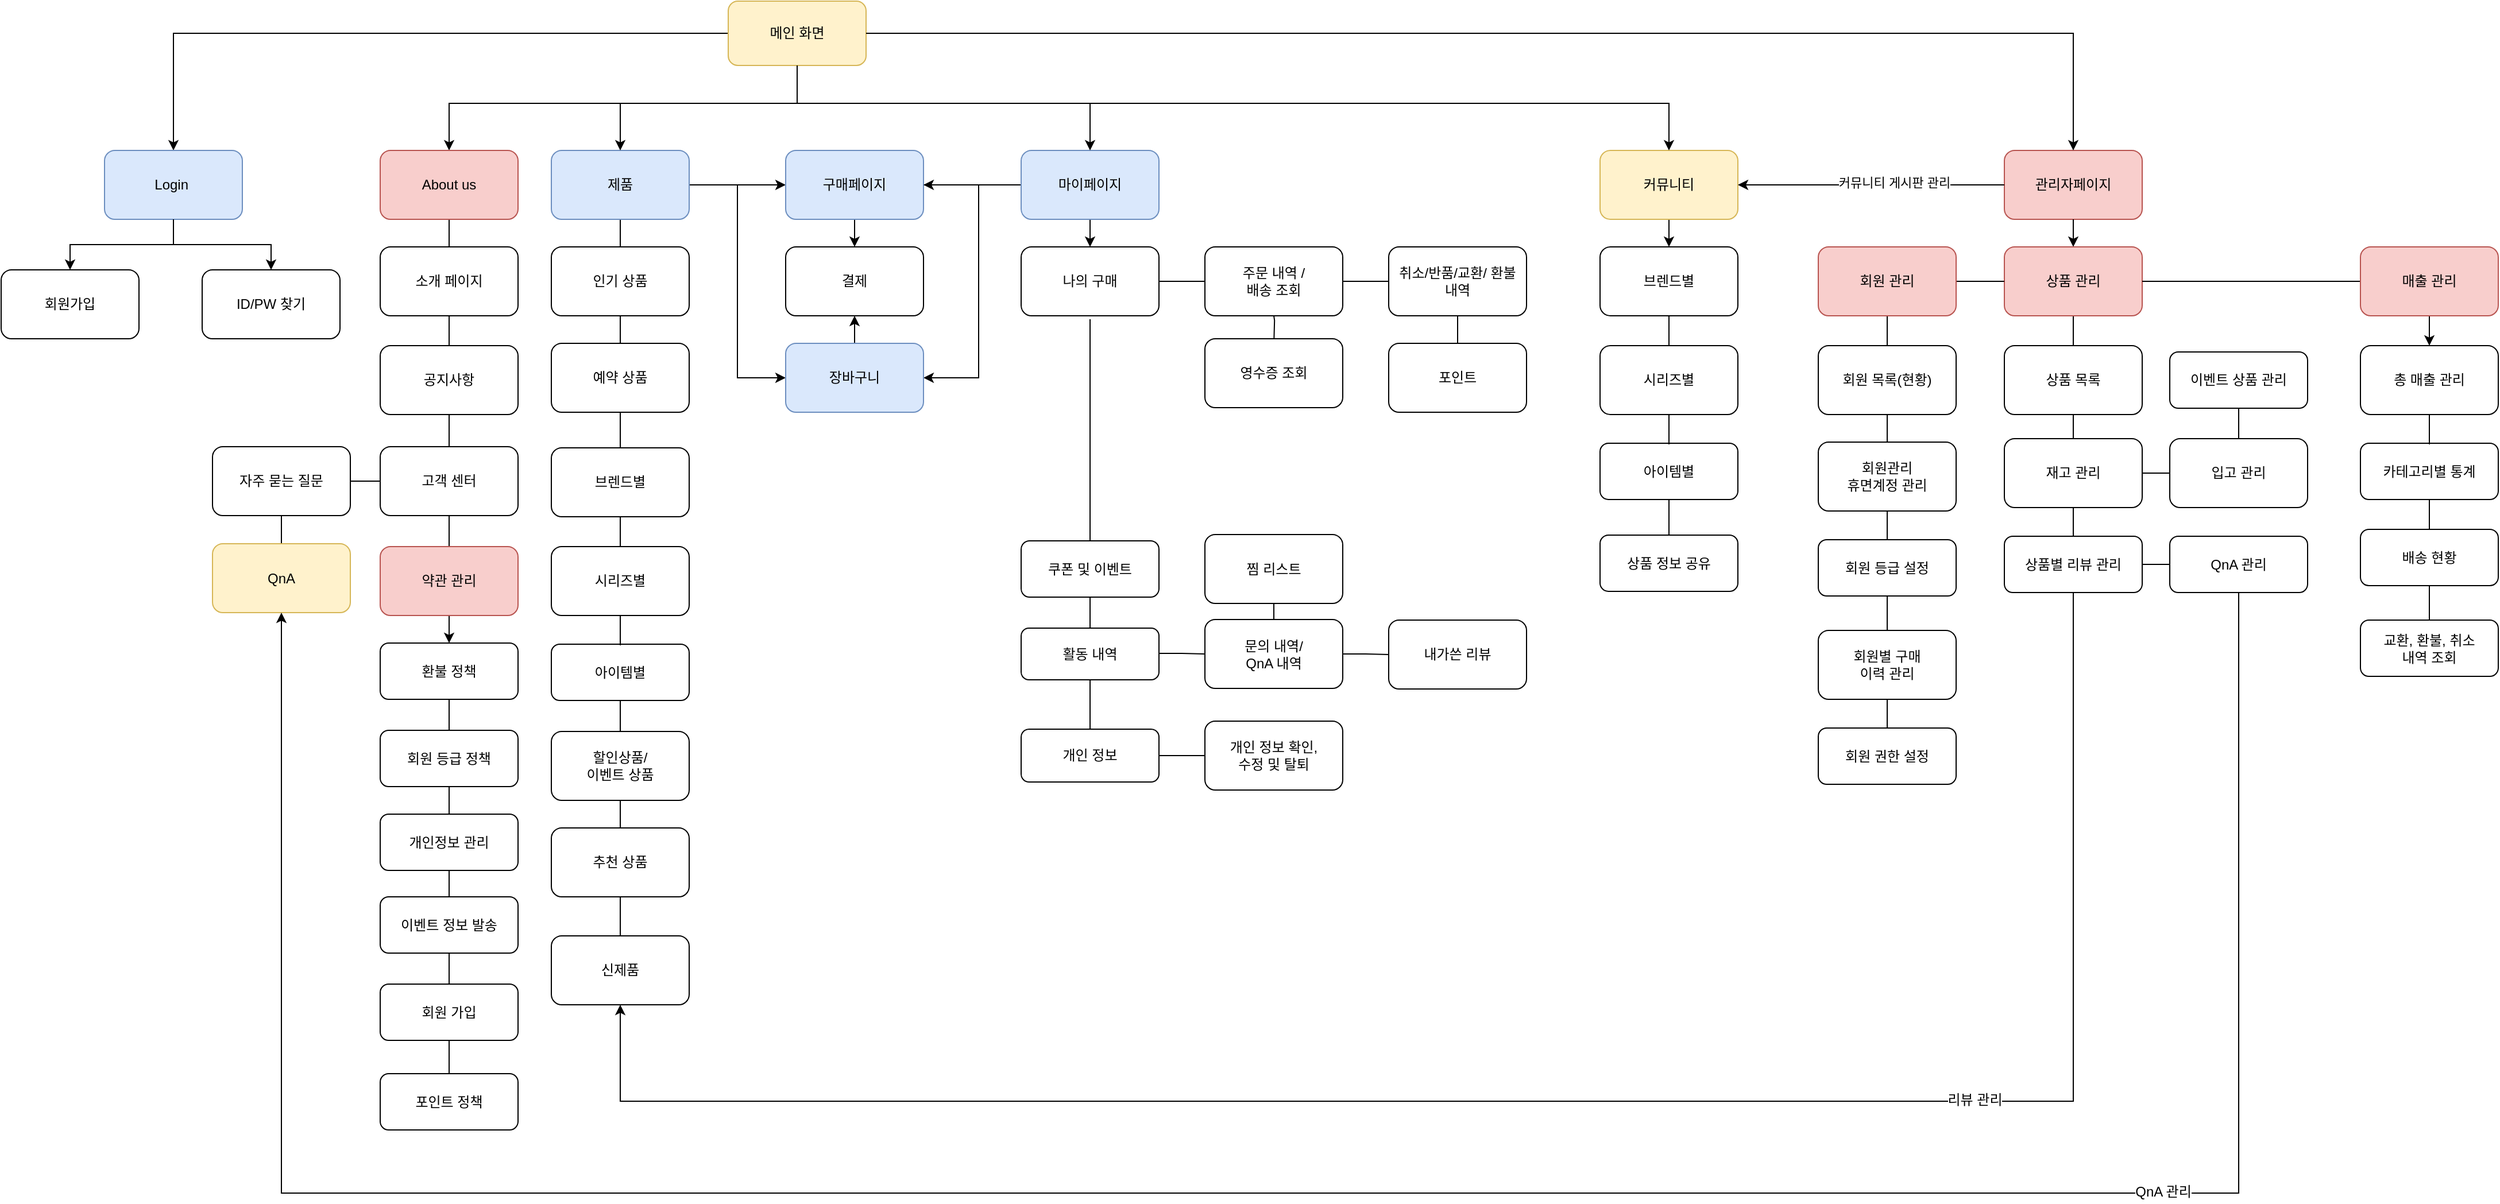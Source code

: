 <mxfile version="23.1.1" type="device">
  <diagram id="C5RBs43oDa-KdzZeNtuy" name="Page-1">
    <mxGraphModel dx="2087" dy="925" grid="0" gridSize="10" guides="1" tooltips="1" connect="1" arrows="1" fold="1" page="0" pageScale="1" pageWidth="827" pageHeight="1169" math="0" shadow="0">
      <root>
        <mxCell id="WIyWlLk6GJQsqaUBKTNV-0" />
        <mxCell id="WIyWlLk6GJQsqaUBKTNV-1" parent="WIyWlLk6GJQsqaUBKTNV-0" />
        <mxCell id="P_HiODbesMKUA33gVzKT-11" value="" style="edgeStyle=orthogonalEdgeStyle;rounded=0;orthogonalLoop=1;jettySize=auto;html=1;exitX=0;exitY=0.5;exitDx=0;exitDy=0;" edge="1" parent="WIyWlLk6GJQsqaUBKTNV-1" source="WIyWlLk6GJQsqaUBKTNV-3" target="P_HiODbesMKUA33gVzKT-0">
          <mxGeometry relative="1" as="geometry">
            <Array as="points">
              <mxPoint x="-88" y="97" />
            </Array>
          </mxGeometry>
        </mxCell>
        <mxCell id="P_HiODbesMKUA33gVzKT-32" value="" style="edgeStyle=orthogonalEdgeStyle;rounded=0;orthogonalLoop=1;jettySize=auto;html=1;entryX=0.5;entryY=0;entryDx=0;entryDy=0;" edge="1" parent="WIyWlLk6GJQsqaUBKTNV-1" source="WIyWlLk6GJQsqaUBKTNV-3" target="P_HiODbesMKUA33gVzKT-2">
          <mxGeometry relative="1" as="geometry">
            <Array as="points">
              <mxPoint x="455" y="158" />
              <mxPoint x="152" y="158" />
            </Array>
          </mxGeometry>
        </mxCell>
        <mxCell id="WIyWlLk6GJQsqaUBKTNV-3" value="메인 화면" style="rounded=1;whiteSpace=wrap;html=1;fontSize=12;glass=0;strokeWidth=1;shadow=0;fillColor=#fff2cc;strokeColor=#d6b656;" parent="WIyWlLk6GJQsqaUBKTNV-1" vertex="1">
          <mxGeometry x="395" y="69" width="120" height="56" as="geometry" />
        </mxCell>
        <mxCell id="P_HiODbesMKUA33gVzKT-8" value="" style="edgeStyle=orthogonalEdgeStyle;rounded=0;orthogonalLoop=1;jettySize=auto;html=1;entryX=0.5;entryY=0;entryDx=0;entryDy=0;" edge="1" parent="WIyWlLk6GJQsqaUBKTNV-1" source="P_HiODbesMKUA33gVzKT-0" target="P_HiODbesMKUA33gVzKT-9">
          <mxGeometry relative="1" as="geometry" />
        </mxCell>
        <mxCell id="P_HiODbesMKUA33gVzKT-0" value="Login&amp;nbsp;" style="rounded=1;whiteSpace=wrap;html=1;fillColor=#dae8fc;strokeColor=#6c8ebf;" vertex="1" parent="WIyWlLk6GJQsqaUBKTNV-1">
          <mxGeometry x="-148" y="199" width="120" height="60" as="geometry" />
        </mxCell>
        <mxCell id="P_HiODbesMKUA33gVzKT-13" value="" style="edgeStyle=orthogonalEdgeStyle;rounded=0;orthogonalLoop=1;jettySize=auto;html=1;endArrow=none;endFill=0;" edge="1" parent="WIyWlLk6GJQsqaUBKTNV-1" source="P_HiODbesMKUA33gVzKT-2" target="P_HiODbesMKUA33gVzKT-12">
          <mxGeometry relative="1" as="geometry" />
        </mxCell>
        <mxCell id="P_HiODbesMKUA33gVzKT-2" value="About us" style="rounded=1;whiteSpace=wrap;html=1;fillColor=#f8cecc;strokeColor=#b85450;" vertex="1" parent="WIyWlLk6GJQsqaUBKTNV-1">
          <mxGeometry x="92" y="199" width="120" height="60" as="geometry" />
        </mxCell>
        <mxCell id="P_HiODbesMKUA33gVzKT-24" value="" style="edgeStyle=orthogonalEdgeStyle;rounded=0;orthogonalLoop=1;jettySize=auto;html=1;entryX=0.5;entryY=0;entryDx=0;entryDy=0;endArrow=none;endFill=0;" edge="1" parent="WIyWlLk6GJQsqaUBKTNV-1" source="P_HiODbesMKUA33gVzKT-3" target="P_HiODbesMKUA33gVzKT-14">
          <mxGeometry relative="1" as="geometry" />
        </mxCell>
        <mxCell id="P_HiODbesMKUA33gVzKT-42" value="" style="edgeStyle=orthogonalEdgeStyle;rounded=0;orthogonalLoop=1;jettySize=auto;html=1;entryX=0;entryY=0.5;entryDx=0;entryDy=0;" edge="1" parent="WIyWlLk6GJQsqaUBKTNV-1" source="P_HiODbesMKUA33gVzKT-3" target="P_HiODbesMKUA33gVzKT-66">
          <mxGeometry relative="1" as="geometry" />
        </mxCell>
        <mxCell id="P_HiODbesMKUA33gVzKT-74" value="" style="edgeStyle=orthogonalEdgeStyle;rounded=0;orthogonalLoop=1;jettySize=auto;html=1;" edge="1" parent="WIyWlLk6GJQsqaUBKTNV-1" source="P_HiODbesMKUA33gVzKT-3" target="P_HiODbesMKUA33gVzKT-4">
          <mxGeometry relative="1" as="geometry" />
        </mxCell>
        <mxCell id="P_HiODbesMKUA33gVzKT-3" value="제품" style="rounded=1;whiteSpace=wrap;html=1;fillColor=#dae8fc;strokeColor=#6c8ebf;" vertex="1" parent="WIyWlLk6GJQsqaUBKTNV-1">
          <mxGeometry x="241" y="199" width="120" height="60" as="geometry" />
        </mxCell>
        <mxCell id="P_HiODbesMKUA33gVzKT-64" value="" style="edgeStyle=orthogonalEdgeStyle;rounded=0;orthogonalLoop=1;jettySize=auto;html=1;entryX=0.5;entryY=0;entryDx=0;entryDy=0;" edge="1" parent="WIyWlLk6GJQsqaUBKTNV-1" source="P_HiODbesMKUA33gVzKT-4" target="P_HiODbesMKUA33gVzKT-5">
          <mxGeometry relative="1" as="geometry" />
        </mxCell>
        <mxCell id="P_HiODbesMKUA33gVzKT-75" style="edgeStyle=orthogonalEdgeStyle;rounded=0;orthogonalLoop=1;jettySize=auto;html=1;exitX=1;exitY=0.5;exitDx=0;exitDy=0;entryX=1;entryY=0.5;entryDx=0;entryDy=0;" edge="1" parent="WIyWlLk6GJQsqaUBKTNV-1" source="P_HiODbesMKUA33gVzKT-4" target="P_HiODbesMKUA33gVzKT-66">
          <mxGeometry relative="1" as="geometry">
            <Array as="points">
              <mxPoint x="613" y="229" />
              <mxPoint x="613" y="397" />
            </Array>
          </mxGeometry>
        </mxCell>
        <mxCell id="P_HiODbesMKUA33gVzKT-4" value="구매페이지" style="rounded=1;whiteSpace=wrap;html=1;fillColor=#dae8fc;strokeColor=#6c8ebf;" vertex="1" parent="WIyWlLk6GJQsqaUBKTNV-1">
          <mxGeometry x="445" y="199" width="120" height="60" as="geometry" />
        </mxCell>
        <mxCell id="P_HiODbesMKUA33gVzKT-5" value="결제" style="rounded=1;whiteSpace=wrap;html=1;" vertex="1" parent="WIyWlLk6GJQsqaUBKTNV-1">
          <mxGeometry x="445" y="283" width="120" height="60" as="geometry" />
        </mxCell>
        <mxCell id="P_HiODbesMKUA33gVzKT-6" value="관리자페이지" style="rounded=1;whiteSpace=wrap;html=1;fillColor=#f8cecc;strokeColor=#b85450;" vertex="1" parent="WIyWlLk6GJQsqaUBKTNV-1">
          <mxGeometry x="1506" y="199" width="120" height="60" as="geometry" />
        </mxCell>
        <mxCell id="P_HiODbesMKUA33gVzKT-7" value="회원가입" style="rounded=1;whiteSpace=wrap;html=1;" vertex="1" parent="WIyWlLk6GJQsqaUBKTNV-1">
          <mxGeometry x="-238" y="303" width="120" height="60" as="geometry" />
        </mxCell>
        <mxCell id="P_HiODbesMKUA33gVzKT-9" value="ID/PW 찾기" style="rounded=1;whiteSpace=wrap;html=1;" vertex="1" parent="WIyWlLk6GJQsqaUBKTNV-1">
          <mxGeometry x="-63" y="303" width="120" height="60" as="geometry" />
        </mxCell>
        <mxCell id="P_HiODbesMKUA33gVzKT-10" value="" style="edgeStyle=orthogonalEdgeStyle;rounded=0;orthogonalLoop=1;jettySize=auto;html=1;exitX=0.5;exitY=1;exitDx=0;exitDy=0;" edge="1" parent="WIyWlLk6GJQsqaUBKTNV-1" source="P_HiODbesMKUA33gVzKT-0" target="P_HiODbesMKUA33gVzKT-7">
          <mxGeometry relative="1" as="geometry">
            <mxPoint x="-78" y="269" as="sourcePoint" />
            <mxPoint x="7" y="349" as="targetPoint" />
          </mxGeometry>
        </mxCell>
        <mxCell id="P_HiODbesMKUA33gVzKT-21" value="" style="edgeStyle=orthogonalEdgeStyle;rounded=0;orthogonalLoop=1;jettySize=auto;html=1;endArrow=none;endFill=0;" edge="1" parent="WIyWlLk6GJQsqaUBKTNV-1" source="P_HiODbesMKUA33gVzKT-12" target="P_HiODbesMKUA33gVzKT-20">
          <mxGeometry relative="1" as="geometry" />
        </mxCell>
        <mxCell id="P_HiODbesMKUA33gVzKT-12" value="소개 페이지" style="rounded=1;whiteSpace=wrap;html=1;" vertex="1" parent="WIyWlLk6GJQsqaUBKTNV-1">
          <mxGeometry x="92" y="283" width="120" height="60" as="geometry" />
        </mxCell>
        <mxCell id="P_HiODbesMKUA33gVzKT-31" value="" style="edgeStyle=orthogonalEdgeStyle;rounded=0;orthogonalLoop=1;jettySize=auto;html=1;entryX=0.5;entryY=0;entryDx=0;entryDy=0;endArrow=none;endFill=0;" edge="1" parent="WIyWlLk6GJQsqaUBKTNV-1" source="P_HiODbesMKUA33gVzKT-14" target="P_HiODbesMKUA33gVzKT-15">
          <mxGeometry relative="1" as="geometry">
            <mxPoint x="301" y="374" as="targetPoint" />
          </mxGeometry>
        </mxCell>
        <mxCell id="P_HiODbesMKUA33gVzKT-14" value="인기 상품" style="rounded=1;whiteSpace=wrap;html=1;" vertex="1" parent="WIyWlLk6GJQsqaUBKTNV-1">
          <mxGeometry x="241" y="283" width="120" height="60" as="geometry" />
        </mxCell>
        <mxCell id="P_HiODbesMKUA33gVzKT-25" value="" style="edgeStyle=orthogonalEdgeStyle;rounded=0;orthogonalLoop=1;jettySize=auto;html=1;entryX=0.5;entryY=0;entryDx=0;entryDy=0;endArrow=none;endFill=0;" edge="1" parent="WIyWlLk6GJQsqaUBKTNV-1" source="P_HiODbesMKUA33gVzKT-15" target="P_HiODbesMKUA33gVzKT-16">
          <mxGeometry relative="1" as="geometry" />
        </mxCell>
        <mxCell id="P_HiODbesMKUA33gVzKT-15" value="예약 상품" style="rounded=1;whiteSpace=wrap;html=1;" vertex="1" parent="WIyWlLk6GJQsqaUBKTNV-1">
          <mxGeometry x="241" y="367" width="120" height="60" as="geometry" />
        </mxCell>
        <mxCell id="P_HiODbesMKUA33gVzKT-35" value="" style="edgeStyle=orthogonalEdgeStyle;rounded=0;orthogonalLoop=1;jettySize=auto;html=1;endArrow=none;endFill=0;" edge="1" parent="WIyWlLk6GJQsqaUBKTNV-1" source="P_HiODbesMKUA33gVzKT-16" target="P_HiODbesMKUA33gVzKT-34">
          <mxGeometry relative="1" as="geometry" />
        </mxCell>
        <mxCell id="P_HiODbesMKUA33gVzKT-16" value="브렌드별" style="rounded=1;whiteSpace=wrap;html=1;" vertex="1" parent="WIyWlLk6GJQsqaUBKTNV-1">
          <mxGeometry x="241" y="458" width="120" height="60" as="geometry" />
        </mxCell>
        <mxCell id="P_HiODbesMKUA33gVzKT-29" value="" style="edgeStyle=orthogonalEdgeStyle;rounded=0;orthogonalLoop=1;jettySize=auto;html=1;entryX=0.5;entryY=0;entryDx=0;entryDy=0;endArrow=none;endFill=0;" edge="1" parent="WIyWlLk6GJQsqaUBKTNV-1" source="P_HiODbesMKUA33gVzKT-17" target="P_HiODbesMKUA33gVzKT-18">
          <mxGeometry relative="1" as="geometry" />
        </mxCell>
        <mxCell id="P_HiODbesMKUA33gVzKT-17" value="아이템별" style="rounded=1;whiteSpace=wrap;html=1;" vertex="1" parent="WIyWlLk6GJQsqaUBKTNV-1">
          <mxGeometry x="241" y="629" width="120" height="49" as="geometry" />
        </mxCell>
        <mxCell id="P_HiODbesMKUA33gVzKT-30" value="" style="edgeStyle=orthogonalEdgeStyle;rounded=0;orthogonalLoop=1;jettySize=auto;html=1;endArrow=none;endFill=0;" edge="1" parent="WIyWlLk6GJQsqaUBKTNV-1" source="P_HiODbesMKUA33gVzKT-18" target="P_HiODbesMKUA33gVzKT-19">
          <mxGeometry relative="1" as="geometry" />
        </mxCell>
        <mxCell id="P_HiODbesMKUA33gVzKT-18" value="할인상품/&lt;br&gt;이벤트 상품" style="rounded=1;whiteSpace=wrap;html=1;" vertex="1" parent="WIyWlLk6GJQsqaUBKTNV-1">
          <mxGeometry x="241" y="705" width="120" height="60" as="geometry" />
        </mxCell>
        <mxCell id="P_HiODbesMKUA33gVzKT-158" value="" style="edgeStyle=orthogonalEdgeStyle;rounded=0;orthogonalLoop=1;jettySize=auto;html=1;endArrow=none;endFill=0;" edge="1" parent="WIyWlLk6GJQsqaUBKTNV-1" source="P_HiODbesMKUA33gVzKT-19" target="P_HiODbesMKUA33gVzKT-157">
          <mxGeometry relative="1" as="geometry" />
        </mxCell>
        <mxCell id="P_HiODbesMKUA33gVzKT-19" value="추천 상품" style="rounded=1;whiteSpace=wrap;html=1;" vertex="1" parent="WIyWlLk6GJQsqaUBKTNV-1">
          <mxGeometry x="241" y="789" width="120" height="60" as="geometry" />
        </mxCell>
        <mxCell id="P_HiODbesMKUA33gVzKT-23" value="" style="edgeStyle=orthogonalEdgeStyle;rounded=0;orthogonalLoop=1;jettySize=auto;html=1;endArrow=none;endFill=0;" edge="1" parent="WIyWlLk6GJQsqaUBKTNV-1" source="P_HiODbesMKUA33gVzKT-20" target="P_HiODbesMKUA33gVzKT-22">
          <mxGeometry relative="1" as="geometry" />
        </mxCell>
        <mxCell id="P_HiODbesMKUA33gVzKT-20" value="공지사항" style="rounded=1;whiteSpace=wrap;html=1;" vertex="1" parent="WIyWlLk6GJQsqaUBKTNV-1">
          <mxGeometry x="92" y="369" width="120" height="60" as="geometry" />
        </mxCell>
        <mxCell id="P_HiODbesMKUA33gVzKT-177" value="" style="edgeStyle=orthogonalEdgeStyle;rounded=0;orthogonalLoop=1;jettySize=auto;html=1;endArrow=none;endFill=0;" edge="1" parent="WIyWlLk6GJQsqaUBKTNV-1" source="P_HiODbesMKUA33gVzKT-22" target="P_HiODbesMKUA33gVzKT-176">
          <mxGeometry relative="1" as="geometry" />
        </mxCell>
        <mxCell id="P_HiODbesMKUA33gVzKT-197" value="" style="edgeStyle=orthogonalEdgeStyle;rounded=0;orthogonalLoop=1;jettySize=auto;html=1;entryX=0.5;entryY=0;entryDx=0;entryDy=0;endArrow=none;endFill=0;" edge="1" parent="WIyWlLk6GJQsqaUBKTNV-1" source="P_HiODbesMKUA33gVzKT-22" target="P_HiODbesMKUA33gVzKT-129">
          <mxGeometry relative="1" as="geometry" />
        </mxCell>
        <mxCell id="P_HiODbesMKUA33gVzKT-22" value="고객 센터" style="rounded=1;whiteSpace=wrap;html=1;" vertex="1" parent="WIyWlLk6GJQsqaUBKTNV-1">
          <mxGeometry x="92" y="457" width="120" height="60" as="geometry" />
        </mxCell>
        <mxCell id="P_HiODbesMKUA33gVzKT-33" value="" style="edgeStyle=orthogonalEdgeStyle;rounded=0;orthogonalLoop=1;jettySize=auto;html=1;entryX=0.5;entryY=0;entryDx=0;entryDy=0;exitX=0.5;exitY=1;exitDx=0;exitDy=0;" edge="1" parent="WIyWlLk6GJQsqaUBKTNV-1" source="WIyWlLk6GJQsqaUBKTNV-3" target="P_HiODbesMKUA33gVzKT-3">
          <mxGeometry relative="1" as="geometry">
            <mxPoint x="465" y="135" as="sourcePoint" />
            <mxPoint x="162" y="209" as="targetPoint" />
            <Array as="points">
              <mxPoint x="455" y="158" />
              <mxPoint x="301" y="158" />
            </Array>
          </mxGeometry>
        </mxCell>
        <mxCell id="P_HiODbesMKUA33gVzKT-39" value="" style="edgeStyle=orthogonalEdgeStyle;rounded=0;orthogonalLoop=1;jettySize=auto;html=1;endArrow=none;endFill=0;" edge="1" parent="WIyWlLk6GJQsqaUBKTNV-1" source="P_HiODbesMKUA33gVzKT-34">
          <mxGeometry relative="1" as="geometry">
            <mxPoint x="301" y="630" as="targetPoint" />
          </mxGeometry>
        </mxCell>
        <mxCell id="P_HiODbesMKUA33gVzKT-34" value="시리즈별" style="rounded=1;whiteSpace=wrap;html=1;" vertex="1" parent="WIyWlLk6GJQsqaUBKTNV-1">
          <mxGeometry x="241" y="544" width="120" height="60" as="geometry" />
        </mxCell>
        <mxCell id="P_HiODbesMKUA33gVzKT-44" value="" style="edgeStyle=orthogonalEdgeStyle;rounded=0;orthogonalLoop=1;jettySize=auto;html=1;exitX=1;exitY=0.5;exitDx=0;exitDy=0;entryX=0.5;entryY=0;entryDx=0;entryDy=0;" edge="1" parent="WIyWlLk6GJQsqaUBKTNV-1" source="WIyWlLk6GJQsqaUBKTNV-3" target="P_HiODbesMKUA33gVzKT-6">
          <mxGeometry relative="1" as="geometry">
            <mxPoint x="405" y="107" as="sourcePoint" />
            <mxPoint x="720" y="186" as="targetPoint" />
            <Array as="points">
              <mxPoint x="1566" y="97" />
            </Array>
          </mxGeometry>
        </mxCell>
        <mxCell id="P_HiODbesMKUA33gVzKT-47" value="" style="edgeStyle=orthogonalEdgeStyle;rounded=0;orthogonalLoop=1;jettySize=auto;html=1;entryX=0.5;entryY=0;entryDx=0;entryDy=0;" edge="1" source="P_HiODbesMKUA33gVzKT-48" target="P_HiODbesMKUA33gVzKT-50" parent="WIyWlLk6GJQsqaUBKTNV-1">
          <mxGeometry relative="1" as="geometry" />
        </mxCell>
        <mxCell id="P_HiODbesMKUA33gVzKT-63" value="" style="edgeStyle=orthogonalEdgeStyle;rounded=0;orthogonalLoop=1;jettySize=auto;html=1;" edge="1" parent="WIyWlLk6GJQsqaUBKTNV-1" source="P_HiODbesMKUA33gVzKT-48" target="P_HiODbesMKUA33gVzKT-4">
          <mxGeometry relative="1" as="geometry" />
        </mxCell>
        <mxCell id="P_HiODbesMKUA33gVzKT-48" value="마이페이지" style="rounded=1;whiteSpace=wrap;html=1;fillColor=#dae8fc;strokeColor=#6c8ebf;" vertex="1" parent="WIyWlLk6GJQsqaUBKTNV-1">
          <mxGeometry x="650" y="199" width="120" height="60" as="geometry" />
        </mxCell>
        <mxCell id="P_HiODbesMKUA33gVzKT-49" value="" style="edgeStyle=orthogonalEdgeStyle;rounded=0;orthogonalLoop=1;jettySize=auto;html=1;endArrow=none;endFill=0;" edge="1" parent="WIyWlLk6GJQsqaUBKTNV-1">
          <mxGeometry relative="1" as="geometry">
            <mxPoint x="710" y="346" as="sourcePoint" />
            <mxPoint x="710" y="540" as="targetPoint" />
          </mxGeometry>
        </mxCell>
        <mxCell id="P_HiODbesMKUA33gVzKT-76" value="" style="edgeStyle=orthogonalEdgeStyle;rounded=0;orthogonalLoop=1;jettySize=auto;html=1;endArrow=none;endFill=0;" edge="1" parent="WIyWlLk6GJQsqaUBKTNV-1" source="P_HiODbesMKUA33gVzKT-50" target="P_HiODbesMKUA33gVzKT-71">
          <mxGeometry relative="1" as="geometry" />
        </mxCell>
        <mxCell id="P_HiODbesMKUA33gVzKT-50" value="나의 구매" style="rounded=1;whiteSpace=wrap;html=1;" vertex="1" parent="WIyWlLk6GJQsqaUBKTNV-1">
          <mxGeometry x="650" y="283" width="120" height="60" as="geometry" />
        </mxCell>
        <mxCell id="P_HiODbesMKUA33gVzKT-80" value="" style="edgeStyle=orthogonalEdgeStyle;rounded=0;orthogonalLoop=1;jettySize=auto;html=1;endArrow=none;endFill=0;" edge="1" parent="WIyWlLk6GJQsqaUBKTNV-1" target="P_HiODbesMKUA33gVzKT-71">
          <mxGeometry relative="1" as="geometry">
            <mxPoint x="870.059" y="367" as="sourcePoint" />
          </mxGeometry>
        </mxCell>
        <mxCell id="P_HiODbesMKUA33gVzKT-79" value="" style="edgeStyle=orthogonalEdgeStyle;rounded=0;orthogonalLoop=1;jettySize=auto;html=1;endArrow=none;endFill=0;" edge="1" parent="WIyWlLk6GJQsqaUBKTNV-1" source="P_HiODbesMKUA33gVzKT-54" target="P_HiODbesMKUA33gVzKT-72">
          <mxGeometry relative="1" as="geometry" />
        </mxCell>
        <mxCell id="P_HiODbesMKUA33gVzKT-54" value="포인트" style="rounded=1;whiteSpace=wrap;html=1;" vertex="1" parent="WIyWlLk6GJQsqaUBKTNV-1">
          <mxGeometry x="970" y="367" width="120" height="60" as="geometry" />
        </mxCell>
        <mxCell id="P_HiODbesMKUA33gVzKT-55" value="" style="edgeStyle=orthogonalEdgeStyle;rounded=0;orthogonalLoop=1;jettySize=auto;html=1;entryX=0.5;entryY=0;entryDx=0;entryDy=0;endArrow=none;endFill=0;" edge="1" source="P_HiODbesMKUA33gVzKT-56" target="P_HiODbesMKUA33gVzKT-58" parent="WIyWlLk6GJQsqaUBKTNV-1">
          <mxGeometry relative="1" as="geometry" />
        </mxCell>
        <mxCell id="P_HiODbesMKUA33gVzKT-56" value="쿠폰 및 이벤트" style="rounded=1;whiteSpace=wrap;html=1;" vertex="1" parent="WIyWlLk6GJQsqaUBKTNV-1">
          <mxGeometry x="650" y="539" width="120" height="49" as="geometry" />
        </mxCell>
        <mxCell id="P_HiODbesMKUA33gVzKT-57" value="" style="edgeStyle=orthogonalEdgeStyle;rounded=0;orthogonalLoop=1;jettySize=auto;html=1;endArrow=none;endFill=0;" edge="1" source="P_HiODbesMKUA33gVzKT-58" target="P_HiODbesMKUA33gVzKT-59" parent="WIyWlLk6GJQsqaUBKTNV-1">
          <mxGeometry relative="1" as="geometry" />
        </mxCell>
        <mxCell id="P_HiODbesMKUA33gVzKT-58" value="활동 내역" style="rounded=1;whiteSpace=wrap;html=1;" vertex="1" parent="WIyWlLk6GJQsqaUBKTNV-1">
          <mxGeometry x="650" y="615" width="120" height="45" as="geometry" />
        </mxCell>
        <mxCell id="P_HiODbesMKUA33gVzKT-59" value="개인 정보" style="rounded=1;whiteSpace=wrap;html=1;" vertex="1" parent="WIyWlLk6GJQsqaUBKTNV-1">
          <mxGeometry x="650" y="703" width="120" height="46" as="geometry" />
        </mxCell>
        <mxCell id="P_HiODbesMKUA33gVzKT-61" value="영수증 조회" style="rounded=1;whiteSpace=wrap;html=1;" vertex="1" parent="WIyWlLk6GJQsqaUBKTNV-1">
          <mxGeometry x="810" y="363" width="120" height="60" as="geometry" />
        </mxCell>
        <mxCell id="P_HiODbesMKUA33gVzKT-62" value="" style="edgeStyle=orthogonalEdgeStyle;rounded=0;orthogonalLoop=1;jettySize=auto;html=1;entryX=0.5;entryY=0;entryDx=0;entryDy=0;exitX=0.5;exitY=1;exitDx=0;exitDy=0;" edge="1" target="P_HiODbesMKUA33gVzKT-48" parent="WIyWlLk6GJQsqaUBKTNV-1" source="WIyWlLk6GJQsqaUBKTNV-3">
          <mxGeometry relative="1" as="geometry">
            <mxPoint x="864" y="125" as="sourcePoint" />
            <mxPoint x="571" y="209" as="targetPoint" />
            <Array as="points">
              <mxPoint x="455" y="158" />
              <mxPoint x="710" y="158" />
            </Array>
          </mxGeometry>
        </mxCell>
        <mxCell id="P_HiODbesMKUA33gVzKT-73" value="" style="edgeStyle=orthogonalEdgeStyle;rounded=0;orthogonalLoop=1;jettySize=auto;html=1;entryX=0.5;entryY=1;entryDx=0;entryDy=0;" edge="1" parent="WIyWlLk6GJQsqaUBKTNV-1" source="P_HiODbesMKUA33gVzKT-66" target="P_HiODbesMKUA33gVzKT-5">
          <mxGeometry relative="1" as="geometry">
            <mxPoint x="505.059" y="345" as="targetPoint" />
          </mxGeometry>
        </mxCell>
        <mxCell id="P_HiODbesMKUA33gVzKT-66" value="장바구니" style="rounded=1;whiteSpace=wrap;html=1;fillColor=#dae8fc;strokeColor=#6c8ebf;" vertex="1" parent="WIyWlLk6GJQsqaUBKTNV-1">
          <mxGeometry x="445" y="367" width="120" height="60" as="geometry" />
        </mxCell>
        <mxCell id="P_HiODbesMKUA33gVzKT-77" value="" style="edgeStyle=orthogonalEdgeStyle;rounded=0;orthogonalLoop=1;jettySize=auto;html=1;endArrow=none;endFill=0;" edge="1" parent="WIyWlLk6GJQsqaUBKTNV-1" source="P_HiODbesMKUA33gVzKT-71" target="P_HiODbesMKUA33gVzKT-72">
          <mxGeometry relative="1" as="geometry" />
        </mxCell>
        <mxCell id="P_HiODbesMKUA33gVzKT-71" value="주문 내역 /&lt;br&gt;배송 조회" style="rounded=1;whiteSpace=wrap;html=1;" vertex="1" parent="WIyWlLk6GJQsqaUBKTNV-1">
          <mxGeometry x="810" y="283" width="120" height="60" as="geometry" />
        </mxCell>
        <mxCell id="P_HiODbesMKUA33gVzKT-72" value="취소/반품/교환/ 환불&lt;br style=&quot;border-color: var(--border-color);&quot;&gt;내역" style="rounded=1;whiteSpace=wrap;html=1;" vertex="1" parent="WIyWlLk6GJQsqaUBKTNV-1">
          <mxGeometry x="970" y="283" width="120" height="60" as="geometry" />
        </mxCell>
        <mxCell id="P_HiODbesMKUA33gVzKT-84" value="" style="edgeStyle=orthogonalEdgeStyle;rounded=0;orthogonalLoop=1;jettySize=auto;html=1;endArrow=none;endFill=0;" edge="1" source="P_HiODbesMKUA33gVzKT-85" target="P_HiODbesMKUA33gVzKT-91" parent="WIyWlLk6GJQsqaUBKTNV-1">
          <mxGeometry relative="1" as="geometry" />
        </mxCell>
        <mxCell id="P_HiODbesMKUA33gVzKT-85" value="찜 리스트" style="rounded=1;whiteSpace=wrap;html=1;" vertex="1" parent="WIyWlLk6GJQsqaUBKTNV-1">
          <mxGeometry x="810" y="533.5" width="120" height="60" as="geometry" />
        </mxCell>
        <mxCell id="P_HiODbesMKUA33gVzKT-90" value="" style="edgeStyle=orthogonalEdgeStyle;rounded=0;orthogonalLoop=1;jettySize=auto;html=1;endArrow=none;endFill=0;" edge="1" source="P_HiODbesMKUA33gVzKT-91" target="P_HiODbesMKUA33gVzKT-92" parent="WIyWlLk6GJQsqaUBKTNV-1">
          <mxGeometry relative="1" as="geometry" />
        </mxCell>
        <mxCell id="P_HiODbesMKUA33gVzKT-91" value="문의 내역/&lt;br&gt;QnA 내역" style="rounded=1;whiteSpace=wrap;html=1;" vertex="1" parent="WIyWlLk6GJQsqaUBKTNV-1">
          <mxGeometry x="810" y="607.5" width="120" height="60" as="geometry" />
        </mxCell>
        <mxCell id="P_HiODbesMKUA33gVzKT-92" value="내가쓴 리뷰" style="rounded=1;whiteSpace=wrap;html=1;" vertex="1" parent="WIyWlLk6GJQsqaUBKTNV-1">
          <mxGeometry x="970" y="608" width="120" height="60" as="geometry" />
        </mxCell>
        <mxCell id="P_HiODbesMKUA33gVzKT-93" value="" style="edgeStyle=orthogonalEdgeStyle;rounded=0;orthogonalLoop=1;jettySize=auto;html=1;endArrow=none;endFill=0;entryX=0;entryY=0.5;entryDx=0;entryDy=0;" edge="1" target="P_HiODbesMKUA33gVzKT-91" parent="WIyWlLk6GJQsqaUBKTNV-1">
          <mxGeometry relative="1" as="geometry">
            <mxPoint x="770" y="637" as="sourcePoint" />
            <mxPoint x="810" y="637" as="targetPoint" />
            <Array as="points">
              <mxPoint x="790" y="637" />
              <mxPoint x="810" y="638" />
            </Array>
          </mxGeometry>
        </mxCell>
        <mxCell id="P_HiODbesMKUA33gVzKT-99" value="" style="edgeStyle=orthogonalEdgeStyle;rounded=0;orthogonalLoop=1;jettySize=auto;html=1;endArrow=none;endFill=0;" edge="1" parent="WIyWlLk6GJQsqaUBKTNV-1">
          <mxGeometry relative="1" as="geometry">
            <mxPoint x="810" y="726.008" as="sourcePoint" />
            <mxPoint x="770" y="726.008" as="targetPoint" />
            <Array as="points">
              <mxPoint x="790" y="726" />
              <mxPoint x="790" y="726" />
            </Array>
          </mxGeometry>
        </mxCell>
        <mxCell id="P_HiODbesMKUA33gVzKT-97" value="개인 정보 확인,&lt;br&gt;수정 및 탈퇴" style="rounded=1;whiteSpace=wrap;html=1;" vertex="1" parent="WIyWlLk6GJQsqaUBKTNV-1">
          <mxGeometry x="810" y="696" width="120" height="60" as="geometry" />
        </mxCell>
        <mxCell id="P_HiODbesMKUA33gVzKT-111" value="" style="edgeStyle=orthogonalEdgeStyle;rounded=0;orthogonalLoop=1;jettySize=auto;html=1;entryX=0.5;entryY=0;entryDx=0;entryDy=0;" edge="1" parent="WIyWlLk6GJQsqaUBKTNV-1" source="P_HiODbesMKUA33gVzKT-100" target="P_HiODbesMKUA33gVzKT-103">
          <mxGeometry relative="1" as="geometry" />
        </mxCell>
        <mxCell id="P_HiODbesMKUA33gVzKT-100" value="커뮤니티" style="rounded=1;whiteSpace=wrap;html=1;fillColor=#fff2cc;strokeColor=#d6b656;" vertex="1" parent="WIyWlLk6GJQsqaUBKTNV-1">
          <mxGeometry x="1154" y="199" width="120" height="60" as="geometry" />
        </mxCell>
        <mxCell id="P_HiODbesMKUA33gVzKT-101" value="" style="edgeStyle=orthogonalEdgeStyle;rounded=0;orthogonalLoop=1;jettySize=auto;html=1;entryX=0.5;entryY=0;entryDx=0;entryDy=0;exitX=0.5;exitY=1;exitDx=0;exitDy=0;" edge="1" parent="WIyWlLk6GJQsqaUBKTNV-1" source="WIyWlLk6GJQsqaUBKTNV-3" target="P_HiODbesMKUA33gVzKT-100">
          <mxGeometry relative="1" as="geometry">
            <mxPoint x="455" y="115" as="sourcePoint" />
            <mxPoint x="720" y="199" as="targetPoint" />
            <Array as="points">
              <mxPoint x="455" y="158" />
              <mxPoint x="1214" y="158" />
            </Array>
          </mxGeometry>
        </mxCell>
        <mxCell id="P_HiODbesMKUA33gVzKT-102" value="" style="edgeStyle=orthogonalEdgeStyle;rounded=0;orthogonalLoop=1;jettySize=auto;html=1;endArrow=none;endFill=0;" edge="1" source="P_HiODbesMKUA33gVzKT-103" target="P_HiODbesMKUA33gVzKT-110" parent="WIyWlLk6GJQsqaUBKTNV-1">
          <mxGeometry relative="1" as="geometry" />
        </mxCell>
        <mxCell id="P_HiODbesMKUA33gVzKT-103" value="브렌드별" style="rounded=1;whiteSpace=wrap;html=1;" vertex="1" parent="WIyWlLk6GJQsqaUBKTNV-1">
          <mxGeometry x="1154" y="283" width="120" height="60" as="geometry" />
        </mxCell>
        <mxCell id="P_HiODbesMKUA33gVzKT-154" value="" style="edgeStyle=orthogonalEdgeStyle;rounded=0;orthogonalLoop=1;jettySize=auto;html=1;endArrow=none;endFill=0;" edge="1" parent="WIyWlLk6GJQsqaUBKTNV-1" source="P_HiODbesMKUA33gVzKT-105" target="P_HiODbesMKUA33gVzKT-153">
          <mxGeometry relative="1" as="geometry" />
        </mxCell>
        <mxCell id="P_HiODbesMKUA33gVzKT-105" value="아이템별" style="rounded=1;whiteSpace=wrap;html=1;" vertex="1" parent="WIyWlLk6GJQsqaUBKTNV-1">
          <mxGeometry x="1154" y="454" width="120" height="49" as="geometry" />
        </mxCell>
        <mxCell id="P_HiODbesMKUA33gVzKT-109" value="" style="edgeStyle=orthogonalEdgeStyle;rounded=0;orthogonalLoop=1;jettySize=auto;html=1;endArrow=none;endFill=0;" edge="1" source="P_HiODbesMKUA33gVzKT-110" parent="WIyWlLk6GJQsqaUBKTNV-1">
          <mxGeometry relative="1" as="geometry">
            <mxPoint x="1214" y="455" as="targetPoint" />
          </mxGeometry>
        </mxCell>
        <mxCell id="P_HiODbesMKUA33gVzKT-110" value="시리즈별" style="rounded=1;whiteSpace=wrap;html=1;" vertex="1" parent="WIyWlLk6GJQsqaUBKTNV-1">
          <mxGeometry x="1154" y="369" width="120" height="60" as="geometry" />
        </mxCell>
        <mxCell id="P_HiODbesMKUA33gVzKT-112" value="" style="edgeStyle=orthogonalEdgeStyle;rounded=0;orthogonalLoop=1;jettySize=auto;html=1;entryX=0.5;entryY=0;entryDx=0;entryDy=0;" edge="1" target="P_HiODbesMKUA33gVzKT-117" parent="WIyWlLk6GJQsqaUBKTNV-1">
          <mxGeometry relative="1" as="geometry">
            <mxPoint x="1566" y="259" as="sourcePoint" />
          </mxGeometry>
        </mxCell>
        <mxCell id="P_HiODbesMKUA33gVzKT-113" value="" style="edgeStyle=orthogonalEdgeStyle;rounded=0;orthogonalLoop=1;jettySize=auto;html=1;endArrow=none;endFill=0;" edge="1" source="P_HiODbesMKUA33gVzKT-117" target="P_HiODbesMKUA33gVzKT-116" parent="WIyWlLk6GJQsqaUBKTNV-1">
          <mxGeometry relative="1" as="geometry" />
        </mxCell>
        <mxCell id="P_HiODbesMKUA33gVzKT-145" value="" style="edgeStyle=orthogonalEdgeStyle;rounded=0;orthogonalLoop=1;jettySize=auto;html=1;entryX=0;entryY=0.5;entryDx=0;entryDy=0;endArrow=none;endFill=0;" edge="1" parent="WIyWlLk6GJQsqaUBKTNV-1" source="P_HiODbesMKUA33gVzKT-114" target="P_HiODbesMKUA33gVzKT-135">
          <mxGeometry relative="1" as="geometry" />
        </mxCell>
        <mxCell id="P_HiODbesMKUA33gVzKT-114" value="상품별 리뷰 관리" style="rounded=1;whiteSpace=wrap;html=1;" vertex="1" parent="WIyWlLk6GJQsqaUBKTNV-1">
          <mxGeometry x="1506" y="535" width="120" height="49" as="geometry" />
        </mxCell>
        <mxCell id="P_HiODbesMKUA33gVzKT-116" value="상품 목록" style="rounded=1;whiteSpace=wrap;html=1;" vertex="1" parent="WIyWlLk6GJQsqaUBKTNV-1">
          <mxGeometry x="1506" y="369" width="120" height="60" as="geometry" />
        </mxCell>
        <mxCell id="P_HiODbesMKUA33gVzKT-117" value="상품 관리" style="rounded=1;whiteSpace=wrap;html=1;fillColor=#f8cecc;strokeColor=#b85450;" vertex="1" parent="WIyWlLk6GJQsqaUBKTNV-1">
          <mxGeometry x="1506" y="283" width="120" height="60" as="geometry" />
        </mxCell>
        <mxCell id="P_HiODbesMKUA33gVzKT-119" value="" style="edgeStyle=orthogonalEdgeStyle;rounded=0;orthogonalLoop=1;jettySize=auto;html=1;endArrow=none;endFill=0;" edge="1" source="P_HiODbesMKUA33gVzKT-123" target="P_HiODbesMKUA33gVzKT-122" parent="WIyWlLk6GJQsqaUBKTNV-1">
          <mxGeometry relative="1" as="geometry" />
        </mxCell>
        <mxCell id="P_HiODbesMKUA33gVzKT-160" value="" style="edgeStyle=orthogonalEdgeStyle;rounded=0;orthogonalLoop=1;jettySize=auto;html=1;endArrow=none;endFill=0;" edge="1" parent="WIyWlLk6GJQsqaUBKTNV-1" source="P_HiODbesMKUA33gVzKT-122" target="P_HiODbesMKUA33gVzKT-156">
          <mxGeometry relative="1" as="geometry" />
        </mxCell>
        <mxCell id="P_HiODbesMKUA33gVzKT-122" value="회원 목록(현황)" style="rounded=1;whiteSpace=wrap;html=1;" vertex="1" parent="WIyWlLk6GJQsqaUBKTNV-1">
          <mxGeometry x="1344" y="369" width="120" height="60" as="geometry" />
        </mxCell>
        <mxCell id="P_HiODbesMKUA33gVzKT-132" value="" style="edgeStyle=orthogonalEdgeStyle;rounded=0;orthogonalLoop=1;jettySize=auto;html=1;endArrow=none;endFill=0;" edge="1" parent="WIyWlLk6GJQsqaUBKTNV-1" source="P_HiODbesMKUA33gVzKT-123" target="P_HiODbesMKUA33gVzKT-117">
          <mxGeometry relative="1" as="geometry" />
        </mxCell>
        <mxCell id="P_HiODbesMKUA33gVzKT-123" value="회원 관리" style="rounded=1;whiteSpace=wrap;html=1;fillColor=#f8cecc;strokeColor=#b85450;" vertex="1" parent="WIyWlLk6GJQsqaUBKTNV-1">
          <mxGeometry x="1344" y="283" width="120" height="60" as="geometry" />
        </mxCell>
        <mxCell id="P_HiODbesMKUA33gVzKT-124" value="" style="edgeStyle=orthogonalEdgeStyle;rounded=0;orthogonalLoop=1;jettySize=auto;html=1;endArrow=classic;endFill=1;" edge="1" source="P_HiODbesMKUA33gVzKT-128" target="P_HiODbesMKUA33gVzKT-127" parent="WIyWlLk6GJQsqaUBKTNV-1">
          <mxGeometry relative="1" as="geometry" />
        </mxCell>
        <mxCell id="P_HiODbesMKUA33gVzKT-146" value="" style="edgeStyle=orthogonalEdgeStyle;rounded=0;orthogonalLoop=1;jettySize=auto;html=1;entryX=0.5;entryY=0;entryDx=0;entryDy=0;endArrow=none;endFill=0;" edge="1" parent="WIyWlLk6GJQsqaUBKTNV-1" source="P_HiODbesMKUA33gVzKT-125" target="P_HiODbesMKUA33gVzKT-137">
          <mxGeometry relative="1" as="geometry" />
        </mxCell>
        <mxCell id="P_HiODbesMKUA33gVzKT-125" value="카테고리별 통계" style="rounded=1;whiteSpace=wrap;html=1;" vertex="1" parent="WIyWlLk6GJQsqaUBKTNV-1">
          <mxGeometry x="1816" y="454" width="120" height="49" as="geometry" />
        </mxCell>
        <mxCell id="P_HiODbesMKUA33gVzKT-126" value="" style="edgeStyle=orthogonalEdgeStyle;rounded=0;orthogonalLoop=1;jettySize=auto;html=1;endArrow=none;endFill=0;" edge="1" source="P_HiODbesMKUA33gVzKT-127" parent="WIyWlLk6GJQsqaUBKTNV-1">
          <mxGeometry relative="1" as="geometry">
            <mxPoint x="1876" y="455" as="targetPoint" />
          </mxGeometry>
        </mxCell>
        <mxCell id="P_HiODbesMKUA33gVzKT-127" value="총 매출 관리" style="rounded=1;whiteSpace=wrap;html=1;" vertex="1" parent="WIyWlLk6GJQsqaUBKTNV-1">
          <mxGeometry x="1816" y="369" width="120" height="60" as="geometry" />
        </mxCell>
        <mxCell id="P_HiODbesMKUA33gVzKT-133" value="" style="edgeStyle=orthogonalEdgeStyle;rounded=0;orthogonalLoop=1;jettySize=auto;html=1;endArrow=none;endFill=0;" edge="1" parent="WIyWlLk6GJQsqaUBKTNV-1" source="P_HiODbesMKUA33gVzKT-128" target="P_HiODbesMKUA33gVzKT-117">
          <mxGeometry relative="1" as="geometry" />
        </mxCell>
        <mxCell id="P_HiODbesMKUA33gVzKT-128" value="매출 관리" style="rounded=1;whiteSpace=wrap;html=1;fillColor=#f8cecc;strokeColor=#b85450;" vertex="1" parent="WIyWlLk6GJQsqaUBKTNV-1">
          <mxGeometry x="1816" y="283" width="120" height="60" as="geometry" />
        </mxCell>
        <mxCell id="P_HiODbesMKUA33gVzKT-189" value="" style="edgeStyle=orthogonalEdgeStyle;rounded=0;orthogonalLoop=1;jettySize=auto;html=1;entryX=0.5;entryY=0;entryDx=0;entryDy=0;" edge="1" parent="WIyWlLk6GJQsqaUBKTNV-1" source="P_HiODbesMKUA33gVzKT-129" target="P_HiODbesMKUA33gVzKT-143">
          <mxGeometry relative="1" as="geometry">
            <mxPoint x="152" y="631" as="targetPoint" />
          </mxGeometry>
        </mxCell>
        <mxCell id="P_HiODbesMKUA33gVzKT-129" value="약관 관리" style="rounded=1;whiteSpace=wrap;html=1;fillColor=#f8cecc;strokeColor=#b85450;" vertex="1" parent="WIyWlLk6GJQsqaUBKTNV-1">
          <mxGeometry x="92" y="544" width="120" height="60" as="geometry" />
        </mxCell>
        <mxCell id="P_HiODbesMKUA33gVzKT-135" value="QnA 관리" style="rounded=1;whiteSpace=wrap;html=1;" vertex="1" parent="WIyWlLk6GJQsqaUBKTNV-1">
          <mxGeometry x="1650" y="535" width="120" height="49" as="geometry" />
        </mxCell>
        <mxCell id="P_HiODbesMKUA33gVzKT-137" value="배송 현황" style="rounded=1;whiteSpace=wrap;html=1;" vertex="1" parent="WIyWlLk6GJQsqaUBKTNV-1">
          <mxGeometry x="1816" y="529" width="120" height="49" as="geometry" />
        </mxCell>
        <mxCell id="P_HiODbesMKUA33gVzKT-198" value="" style="edgeStyle=orthogonalEdgeStyle;rounded=0;orthogonalLoop=1;jettySize=auto;html=1;endArrow=none;endFill=0;" edge="1" parent="WIyWlLk6GJQsqaUBKTNV-1" source="P_HiODbesMKUA33gVzKT-138" target="P_HiODbesMKUA33gVzKT-167">
          <mxGeometry relative="1" as="geometry" />
        </mxCell>
        <mxCell id="P_HiODbesMKUA33gVzKT-138" value="이벤트 상품 관리" style="rounded=1;whiteSpace=wrap;html=1;" vertex="1" parent="WIyWlLk6GJQsqaUBKTNV-1">
          <mxGeometry x="1650" y="374.5" width="120" height="49" as="geometry" />
        </mxCell>
        <mxCell id="P_HiODbesMKUA33gVzKT-152" value="" style="edgeStyle=orthogonalEdgeStyle;rounded=0;orthogonalLoop=1;jettySize=auto;html=1;endArrow=none;endFill=0;entryX=0.5;entryY=1;entryDx=0;entryDy=0;" edge="1" parent="WIyWlLk6GJQsqaUBKTNV-1" source="P_HiODbesMKUA33gVzKT-140" target="P_HiODbesMKUA33gVzKT-137">
          <mxGeometry relative="1" as="geometry" />
        </mxCell>
        <mxCell id="P_HiODbesMKUA33gVzKT-140" value="교환, 환불, 취소 &lt;br&gt;내역 조회" style="rounded=1;whiteSpace=wrap;html=1;" vertex="1" parent="WIyWlLk6GJQsqaUBKTNV-1">
          <mxGeometry x="1816" y="608" width="120" height="49" as="geometry" />
        </mxCell>
        <mxCell id="P_HiODbesMKUA33gVzKT-190" value="" style="edgeStyle=orthogonalEdgeStyle;rounded=0;orthogonalLoop=1;jettySize=auto;html=1;entryX=0.5;entryY=0;entryDx=0;entryDy=0;endArrow=none;endFill=0;" edge="1" parent="WIyWlLk6GJQsqaUBKTNV-1" source="P_HiODbesMKUA33gVzKT-143" target="P_HiODbesMKUA33gVzKT-182">
          <mxGeometry relative="1" as="geometry" />
        </mxCell>
        <mxCell id="P_HiODbesMKUA33gVzKT-143" value="환불 정책" style="rounded=1;whiteSpace=wrap;html=1;" vertex="1" parent="WIyWlLk6GJQsqaUBKTNV-1">
          <mxGeometry x="92" y="628" width="120" height="49" as="geometry" />
        </mxCell>
        <mxCell id="P_HiODbesMKUA33gVzKT-153" value="상품 정보 공유" style="rounded=1;whiteSpace=wrap;html=1;" vertex="1" parent="WIyWlLk6GJQsqaUBKTNV-1">
          <mxGeometry x="1154" y="534" width="120" height="49" as="geometry" />
        </mxCell>
        <mxCell id="P_HiODbesMKUA33gVzKT-161" value="" style="edgeStyle=orthogonalEdgeStyle;rounded=0;orthogonalLoop=1;jettySize=auto;html=1;endArrow=none;endFill=0;" edge="1" parent="WIyWlLk6GJQsqaUBKTNV-1" source="P_HiODbesMKUA33gVzKT-156" target="P_HiODbesMKUA33gVzKT-159">
          <mxGeometry relative="1" as="geometry" />
        </mxCell>
        <mxCell id="P_HiODbesMKUA33gVzKT-164" value="" style="edgeStyle=orthogonalEdgeStyle;rounded=0;orthogonalLoop=1;jettySize=auto;html=1;endArrow=none;endFill=0;" edge="1" parent="WIyWlLk6GJQsqaUBKTNV-1" source="P_HiODbesMKUA33gVzKT-156" target="P_HiODbesMKUA33gVzKT-162">
          <mxGeometry relative="1" as="geometry" />
        </mxCell>
        <mxCell id="P_HiODbesMKUA33gVzKT-156" value="회원관리&lt;br&gt;휴면계정 관리" style="rounded=1;whiteSpace=wrap;html=1;" vertex="1" parent="WIyWlLk6GJQsqaUBKTNV-1">
          <mxGeometry x="1344" y="453" width="120" height="60" as="geometry" />
        </mxCell>
        <mxCell id="P_HiODbesMKUA33gVzKT-157" value="신제품" style="rounded=1;whiteSpace=wrap;html=1;" vertex="1" parent="WIyWlLk6GJQsqaUBKTNV-1">
          <mxGeometry x="241" y="883" width="120" height="60" as="geometry" />
        </mxCell>
        <mxCell id="P_HiODbesMKUA33gVzKT-165" value="" style="edgeStyle=orthogonalEdgeStyle;rounded=0;orthogonalLoop=1;jettySize=auto;html=1;endArrow=none;endFill=0;" edge="1" parent="WIyWlLk6GJQsqaUBKTNV-1" source="P_HiODbesMKUA33gVzKT-159" target="P_HiODbesMKUA33gVzKT-163">
          <mxGeometry relative="1" as="geometry" />
        </mxCell>
        <mxCell id="P_HiODbesMKUA33gVzKT-159" value="회원별 구매 &lt;br&gt;이력 관리" style="rounded=1;whiteSpace=wrap;html=1;" vertex="1" parent="WIyWlLk6GJQsqaUBKTNV-1">
          <mxGeometry x="1344" y="617" width="120" height="60" as="geometry" />
        </mxCell>
        <mxCell id="P_HiODbesMKUA33gVzKT-162" value="회원 등급 설정" style="rounded=1;whiteSpace=wrap;html=1;" vertex="1" parent="WIyWlLk6GJQsqaUBKTNV-1">
          <mxGeometry x="1344" y="538" width="120" height="49" as="geometry" />
        </mxCell>
        <mxCell id="P_HiODbesMKUA33gVzKT-163" value="회원 권한 설정" style="rounded=1;whiteSpace=wrap;html=1;" vertex="1" parent="WIyWlLk6GJQsqaUBKTNV-1">
          <mxGeometry x="1344" y="702" width="120" height="49" as="geometry" />
        </mxCell>
        <mxCell id="P_HiODbesMKUA33gVzKT-168" value="" style="edgeStyle=orthogonalEdgeStyle;rounded=0;orthogonalLoop=1;jettySize=auto;html=1;endArrow=none;endFill=0;" edge="1" parent="WIyWlLk6GJQsqaUBKTNV-1" source="P_HiODbesMKUA33gVzKT-166" target="P_HiODbesMKUA33gVzKT-116">
          <mxGeometry relative="1" as="geometry" />
        </mxCell>
        <mxCell id="P_HiODbesMKUA33gVzKT-169" value="" style="edgeStyle=orthogonalEdgeStyle;rounded=0;orthogonalLoop=1;jettySize=auto;html=1;endArrow=none;endFill=0;" edge="1" parent="WIyWlLk6GJQsqaUBKTNV-1" source="P_HiODbesMKUA33gVzKT-166">
          <mxGeometry relative="1" as="geometry">
            <mxPoint x="1566" y="535" as="targetPoint" />
          </mxGeometry>
        </mxCell>
        <mxCell id="P_HiODbesMKUA33gVzKT-166" value="재고 관리" style="rounded=1;whiteSpace=wrap;html=1;" vertex="1" parent="WIyWlLk6GJQsqaUBKTNV-1">
          <mxGeometry x="1506" y="450" width="120" height="60" as="geometry" />
        </mxCell>
        <mxCell id="P_HiODbesMKUA33gVzKT-171" value="" style="edgeStyle=orthogonalEdgeStyle;rounded=0;orthogonalLoop=1;jettySize=auto;html=1;endArrow=none;endFill=0;" edge="1" parent="WIyWlLk6GJQsqaUBKTNV-1" source="P_HiODbesMKUA33gVzKT-167" target="P_HiODbesMKUA33gVzKT-166">
          <mxGeometry relative="1" as="geometry" />
        </mxCell>
        <mxCell id="P_HiODbesMKUA33gVzKT-167" value="입고 관리" style="rounded=1;whiteSpace=wrap;html=1;" vertex="1" parent="WIyWlLk6GJQsqaUBKTNV-1">
          <mxGeometry x="1650" y="450" width="120" height="60" as="geometry" />
        </mxCell>
        <mxCell id="P_HiODbesMKUA33gVzKT-172" value="" style="edgeStyle=orthogonalEdgeStyle;rounded=0;orthogonalLoop=1;jettySize=auto;html=1;endArrow=none;endFill=0;exitX=1;exitY=0.5;exitDx=0;exitDy=0;entryX=0;entryY=0.5;entryDx=0;entryDy=0;startArrow=classic;startFill=1;" edge="1" parent="WIyWlLk6GJQsqaUBKTNV-1" source="P_HiODbesMKUA33gVzKT-100" target="P_HiODbesMKUA33gVzKT-6">
          <mxGeometry relative="1" as="geometry">
            <mxPoint x="1418" y="228.47" as="sourcePoint" />
            <mxPoint x="1741" y="228.47" as="targetPoint" />
          </mxGeometry>
        </mxCell>
        <mxCell id="P_HiODbesMKUA33gVzKT-173" value="커뮤니티 게시판 관리" style="edgeLabel;html=1;align=center;verticalAlign=middle;resizable=0;points=[];" vertex="1" connectable="0" parent="P_HiODbesMKUA33gVzKT-172">
          <mxGeometry x="0.174" y="3" relative="1" as="geometry">
            <mxPoint y="1" as="offset" />
          </mxGeometry>
        </mxCell>
        <mxCell id="P_HiODbesMKUA33gVzKT-179" value="" style="edgeStyle=orthogonalEdgeStyle;rounded=0;orthogonalLoop=1;jettySize=auto;html=1;endArrow=none;endFill=0;" edge="1" parent="WIyWlLk6GJQsqaUBKTNV-1" source="P_HiODbesMKUA33gVzKT-176" target="P_HiODbesMKUA33gVzKT-178">
          <mxGeometry relative="1" as="geometry" />
        </mxCell>
        <mxCell id="P_HiODbesMKUA33gVzKT-176" value="자주 묻는 질문" style="rounded=1;whiteSpace=wrap;html=1;" vertex="1" parent="WIyWlLk6GJQsqaUBKTNV-1">
          <mxGeometry x="-54" y="457" width="120" height="60" as="geometry" />
        </mxCell>
        <mxCell id="P_HiODbesMKUA33gVzKT-178" value="QnA" style="rounded=1;whiteSpace=wrap;html=1;fillColor=#fff2cc;strokeColor=#d6b656;" vertex="1" parent="WIyWlLk6GJQsqaUBKTNV-1">
          <mxGeometry x="-54" y="541.5" width="120" height="60" as="geometry" />
        </mxCell>
        <mxCell id="P_HiODbesMKUA33gVzKT-180" value="" style="edgeStyle=orthogonalEdgeStyle;rounded=0;orthogonalLoop=1;jettySize=auto;html=1;exitX=0.5;exitY=1;exitDx=0;exitDy=0;entryX=0.5;entryY=1;entryDx=0;entryDy=0;" edge="1" parent="WIyWlLk6GJQsqaUBKTNV-1" source="P_HiODbesMKUA33gVzKT-135" target="P_HiODbesMKUA33gVzKT-178">
          <mxGeometry relative="1" as="geometry">
            <mxPoint x="1581" y="640.5" as="sourcePoint" />
            <mxPoint x="1581" y="666.5" as="targetPoint" />
            <Array as="points">
              <mxPoint x="1710" y="1107" />
              <mxPoint x="6" y="1107" />
            </Array>
          </mxGeometry>
        </mxCell>
        <mxCell id="P_HiODbesMKUA33gVzKT-195" value="QnA 관리" style="edgeLabel;html=1;align=center;verticalAlign=middle;resizable=0;points=[];fontSize=12;" vertex="1" connectable="0" parent="P_HiODbesMKUA33gVzKT-180">
          <mxGeometry x="-0.569" y="-1" relative="1" as="geometry">
            <mxPoint as="offset" />
          </mxGeometry>
        </mxCell>
        <mxCell id="P_HiODbesMKUA33gVzKT-181" value="" style="edgeStyle=orthogonalEdgeStyle;rounded=0;orthogonalLoop=1;jettySize=auto;html=1;exitX=0.5;exitY=1;exitDx=0;exitDy=0;entryX=0.5;entryY=1;entryDx=0;entryDy=0;" edge="1" parent="WIyWlLk6GJQsqaUBKTNV-1" source="P_HiODbesMKUA33gVzKT-114" target="P_HiODbesMKUA33gVzKT-157">
          <mxGeometry relative="1" as="geometry">
            <mxPoint x="1720" y="606" as="sourcePoint" />
            <mxPoint x="16" y="612" as="targetPoint" />
            <Array as="points">
              <mxPoint x="1566" y="1027" />
              <mxPoint x="301" y="1027" />
            </Array>
          </mxGeometry>
        </mxCell>
        <mxCell id="P_HiODbesMKUA33gVzKT-196" value="리뷰 관리" style="edgeLabel;html=1;align=center;verticalAlign=middle;resizable=0;points=[];fontSize=12;" vertex="1" connectable="0" parent="P_HiODbesMKUA33gVzKT-181">
          <mxGeometry x="-0.409" y="-3" relative="1" as="geometry">
            <mxPoint y="2" as="offset" />
          </mxGeometry>
        </mxCell>
        <mxCell id="P_HiODbesMKUA33gVzKT-191" value="" style="edgeStyle=orthogonalEdgeStyle;rounded=0;orthogonalLoop=1;jettySize=auto;html=1;entryX=0.5;entryY=0;entryDx=0;entryDy=0;endArrow=none;endFill=0;" edge="1" parent="WIyWlLk6GJQsqaUBKTNV-1" source="P_HiODbesMKUA33gVzKT-182" target="P_HiODbesMKUA33gVzKT-183">
          <mxGeometry relative="1" as="geometry" />
        </mxCell>
        <mxCell id="P_HiODbesMKUA33gVzKT-182" value="회원 등급 정책" style="rounded=1;whiteSpace=wrap;html=1;" vertex="1" parent="WIyWlLk6GJQsqaUBKTNV-1">
          <mxGeometry x="92" y="704" width="120" height="49" as="geometry" />
        </mxCell>
        <mxCell id="P_HiODbesMKUA33gVzKT-192" value="" style="edgeStyle=orthogonalEdgeStyle;rounded=0;orthogonalLoop=1;jettySize=auto;html=1;entryX=0.5;entryY=0;entryDx=0;entryDy=0;endArrow=none;endFill=0;" edge="1" parent="WIyWlLk6GJQsqaUBKTNV-1" source="P_HiODbesMKUA33gVzKT-183" target="P_HiODbesMKUA33gVzKT-185">
          <mxGeometry relative="1" as="geometry" />
        </mxCell>
        <mxCell id="P_HiODbesMKUA33gVzKT-183" value="개인정보 관리" style="rounded=1;whiteSpace=wrap;html=1;" vertex="1" parent="WIyWlLk6GJQsqaUBKTNV-1">
          <mxGeometry x="92" y="777" width="120" height="49" as="geometry" />
        </mxCell>
        <mxCell id="P_HiODbesMKUA33gVzKT-193" value="" style="edgeStyle=orthogonalEdgeStyle;rounded=0;orthogonalLoop=1;jettySize=auto;html=1;entryX=0.5;entryY=0;entryDx=0;entryDy=0;endArrow=none;endFill=0;" edge="1" parent="WIyWlLk6GJQsqaUBKTNV-1" source="P_HiODbesMKUA33gVzKT-185" target="P_HiODbesMKUA33gVzKT-186">
          <mxGeometry relative="1" as="geometry" />
        </mxCell>
        <mxCell id="P_HiODbesMKUA33gVzKT-185" value="이벤트 정보 발송" style="rounded=1;whiteSpace=wrap;html=1;" vertex="1" parent="WIyWlLk6GJQsqaUBKTNV-1">
          <mxGeometry x="92" y="849" width="120" height="49" as="geometry" />
        </mxCell>
        <mxCell id="P_HiODbesMKUA33gVzKT-194" value="" style="edgeStyle=orthogonalEdgeStyle;rounded=0;orthogonalLoop=1;jettySize=auto;html=1;endArrow=none;endFill=0;" edge="1" parent="WIyWlLk6GJQsqaUBKTNV-1" source="P_HiODbesMKUA33gVzKT-186" target="P_HiODbesMKUA33gVzKT-187">
          <mxGeometry relative="1" as="geometry" />
        </mxCell>
        <mxCell id="P_HiODbesMKUA33gVzKT-186" value="회원 가입" style="rounded=1;whiteSpace=wrap;html=1;" vertex="1" parent="WIyWlLk6GJQsqaUBKTNV-1">
          <mxGeometry x="92" y="925" width="120" height="49" as="geometry" />
        </mxCell>
        <mxCell id="P_HiODbesMKUA33gVzKT-187" value="포인트 정책" style="rounded=1;whiteSpace=wrap;html=1;" vertex="1" parent="WIyWlLk6GJQsqaUBKTNV-1">
          <mxGeometry x="92" y="1003" width="120" height="49" as="geometry" />
        </mxCell>
      </root>
    </mxGraphModel>
  </diagram>
</mxfile>
